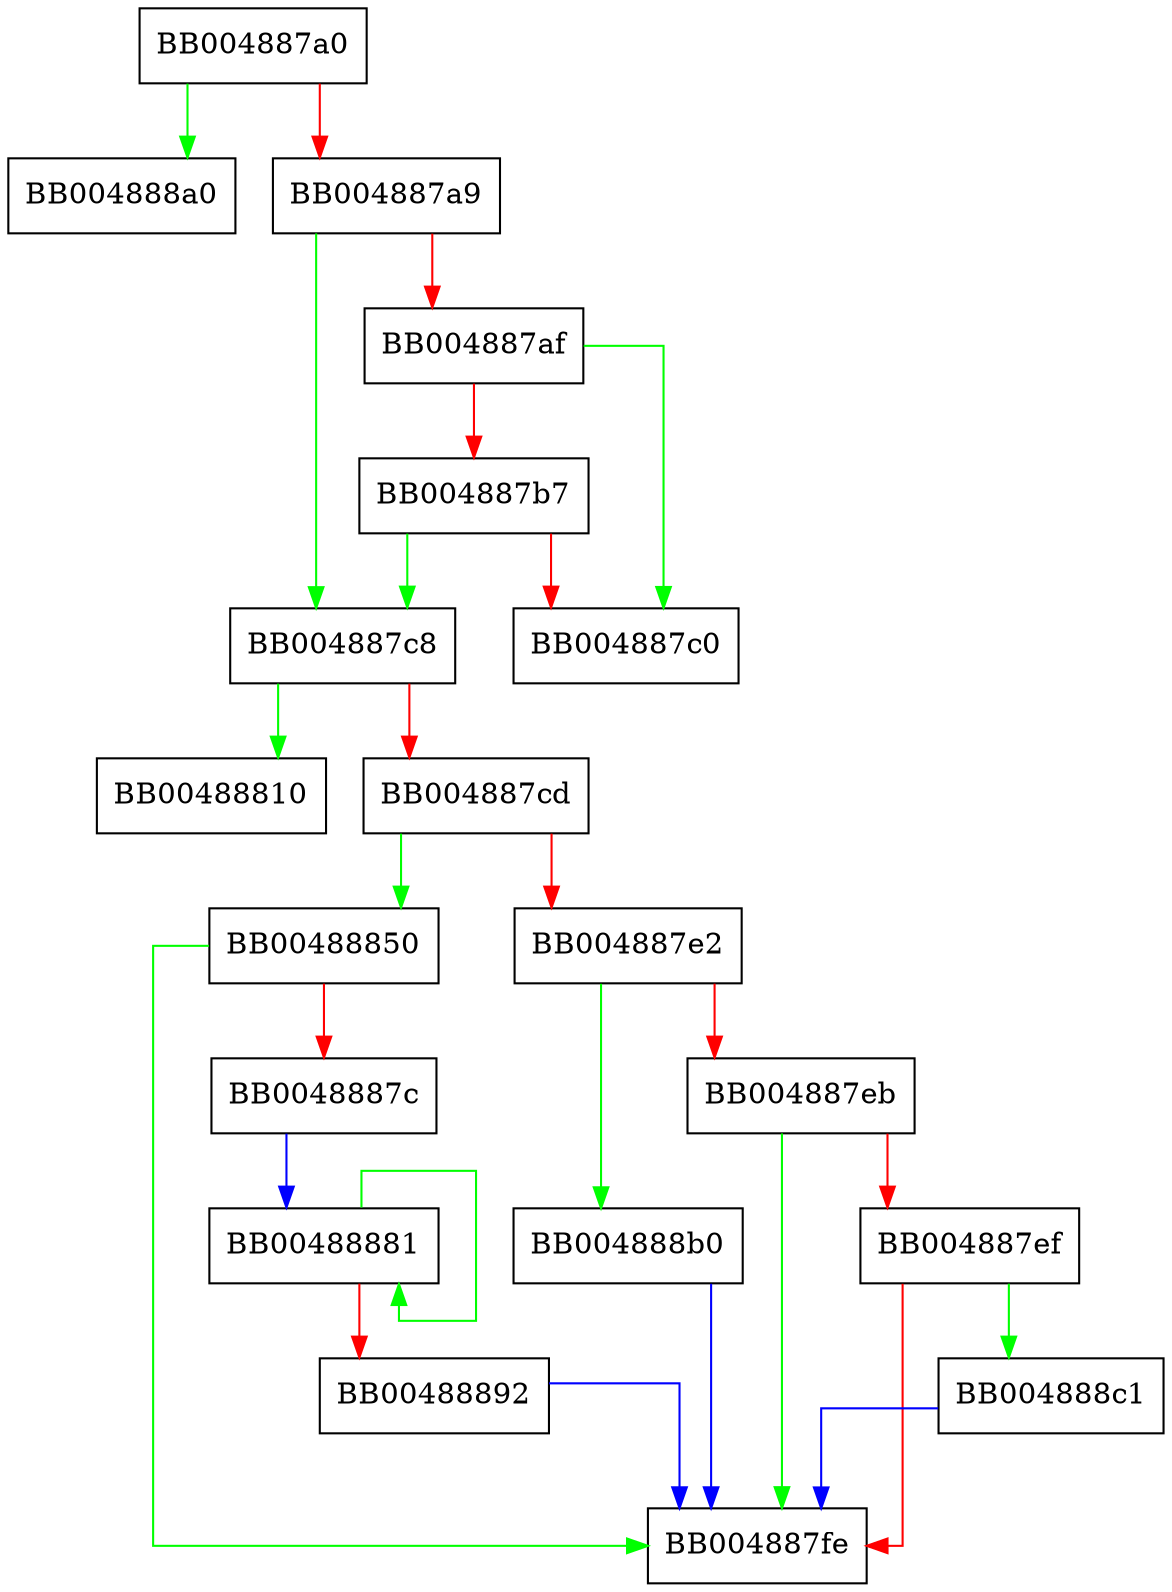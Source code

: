 digraph SSL_set_session_id_context {
  node [shape="box"];
  graph [splines=ortho];
  BB004887a0 -> BB004888a0 [color="green"];
  BB004887a0 -> BB004887a9 [color="red"];
  BB004887a9 -> BB004887c8 [color="green"];
  BB004887a9 -> BB004887af [color="red"];
  BB004887af -> BB004887c0 [color="green"];
  BB004887af -> BB004887b7 [color="red"];
  BB004887b7 -> BB004887c8 [color="green"];
  BB004887b7 -> BB004887c0 [color="red"];
  BB004887c8 -> BB00488810 [color="green"];
  BB004887c8 -> BB004887cd [color="red"];
  BB004887cd -> BB00488850 [color="green"];
  BB004887cd -> BB004887e2 [color="red"];
  BB004887e2 -> BB004888b0 [color="green"];
  BB004887e2 -> BB004887eb [color="red"];
  BB004887eb -> BB004887fe [color="green"];
  BB004887eb -> BB004887ef [color="red"];
  BB004887ef -> BB004888c1 [color="green"];
  BB004887ef -> BB004887fe [color="red"];
  BB00488850 -> BB004887fe [color="green"];
  BB00488850 -> BB0048887c [color="red"];
  BB0048887c -> BB00488881 [color="blue"];
  BB00488881 -> BB00488881 [color="green"];
  BB00488881 -> BB00488892 [color="red"];
  BB00488892 -> BB004887fe [color="blue"];
  BB004888b0 -> BB004887fe [color="blue"];
  BB004888c1 -> BB004887fe [color="blue"];
}